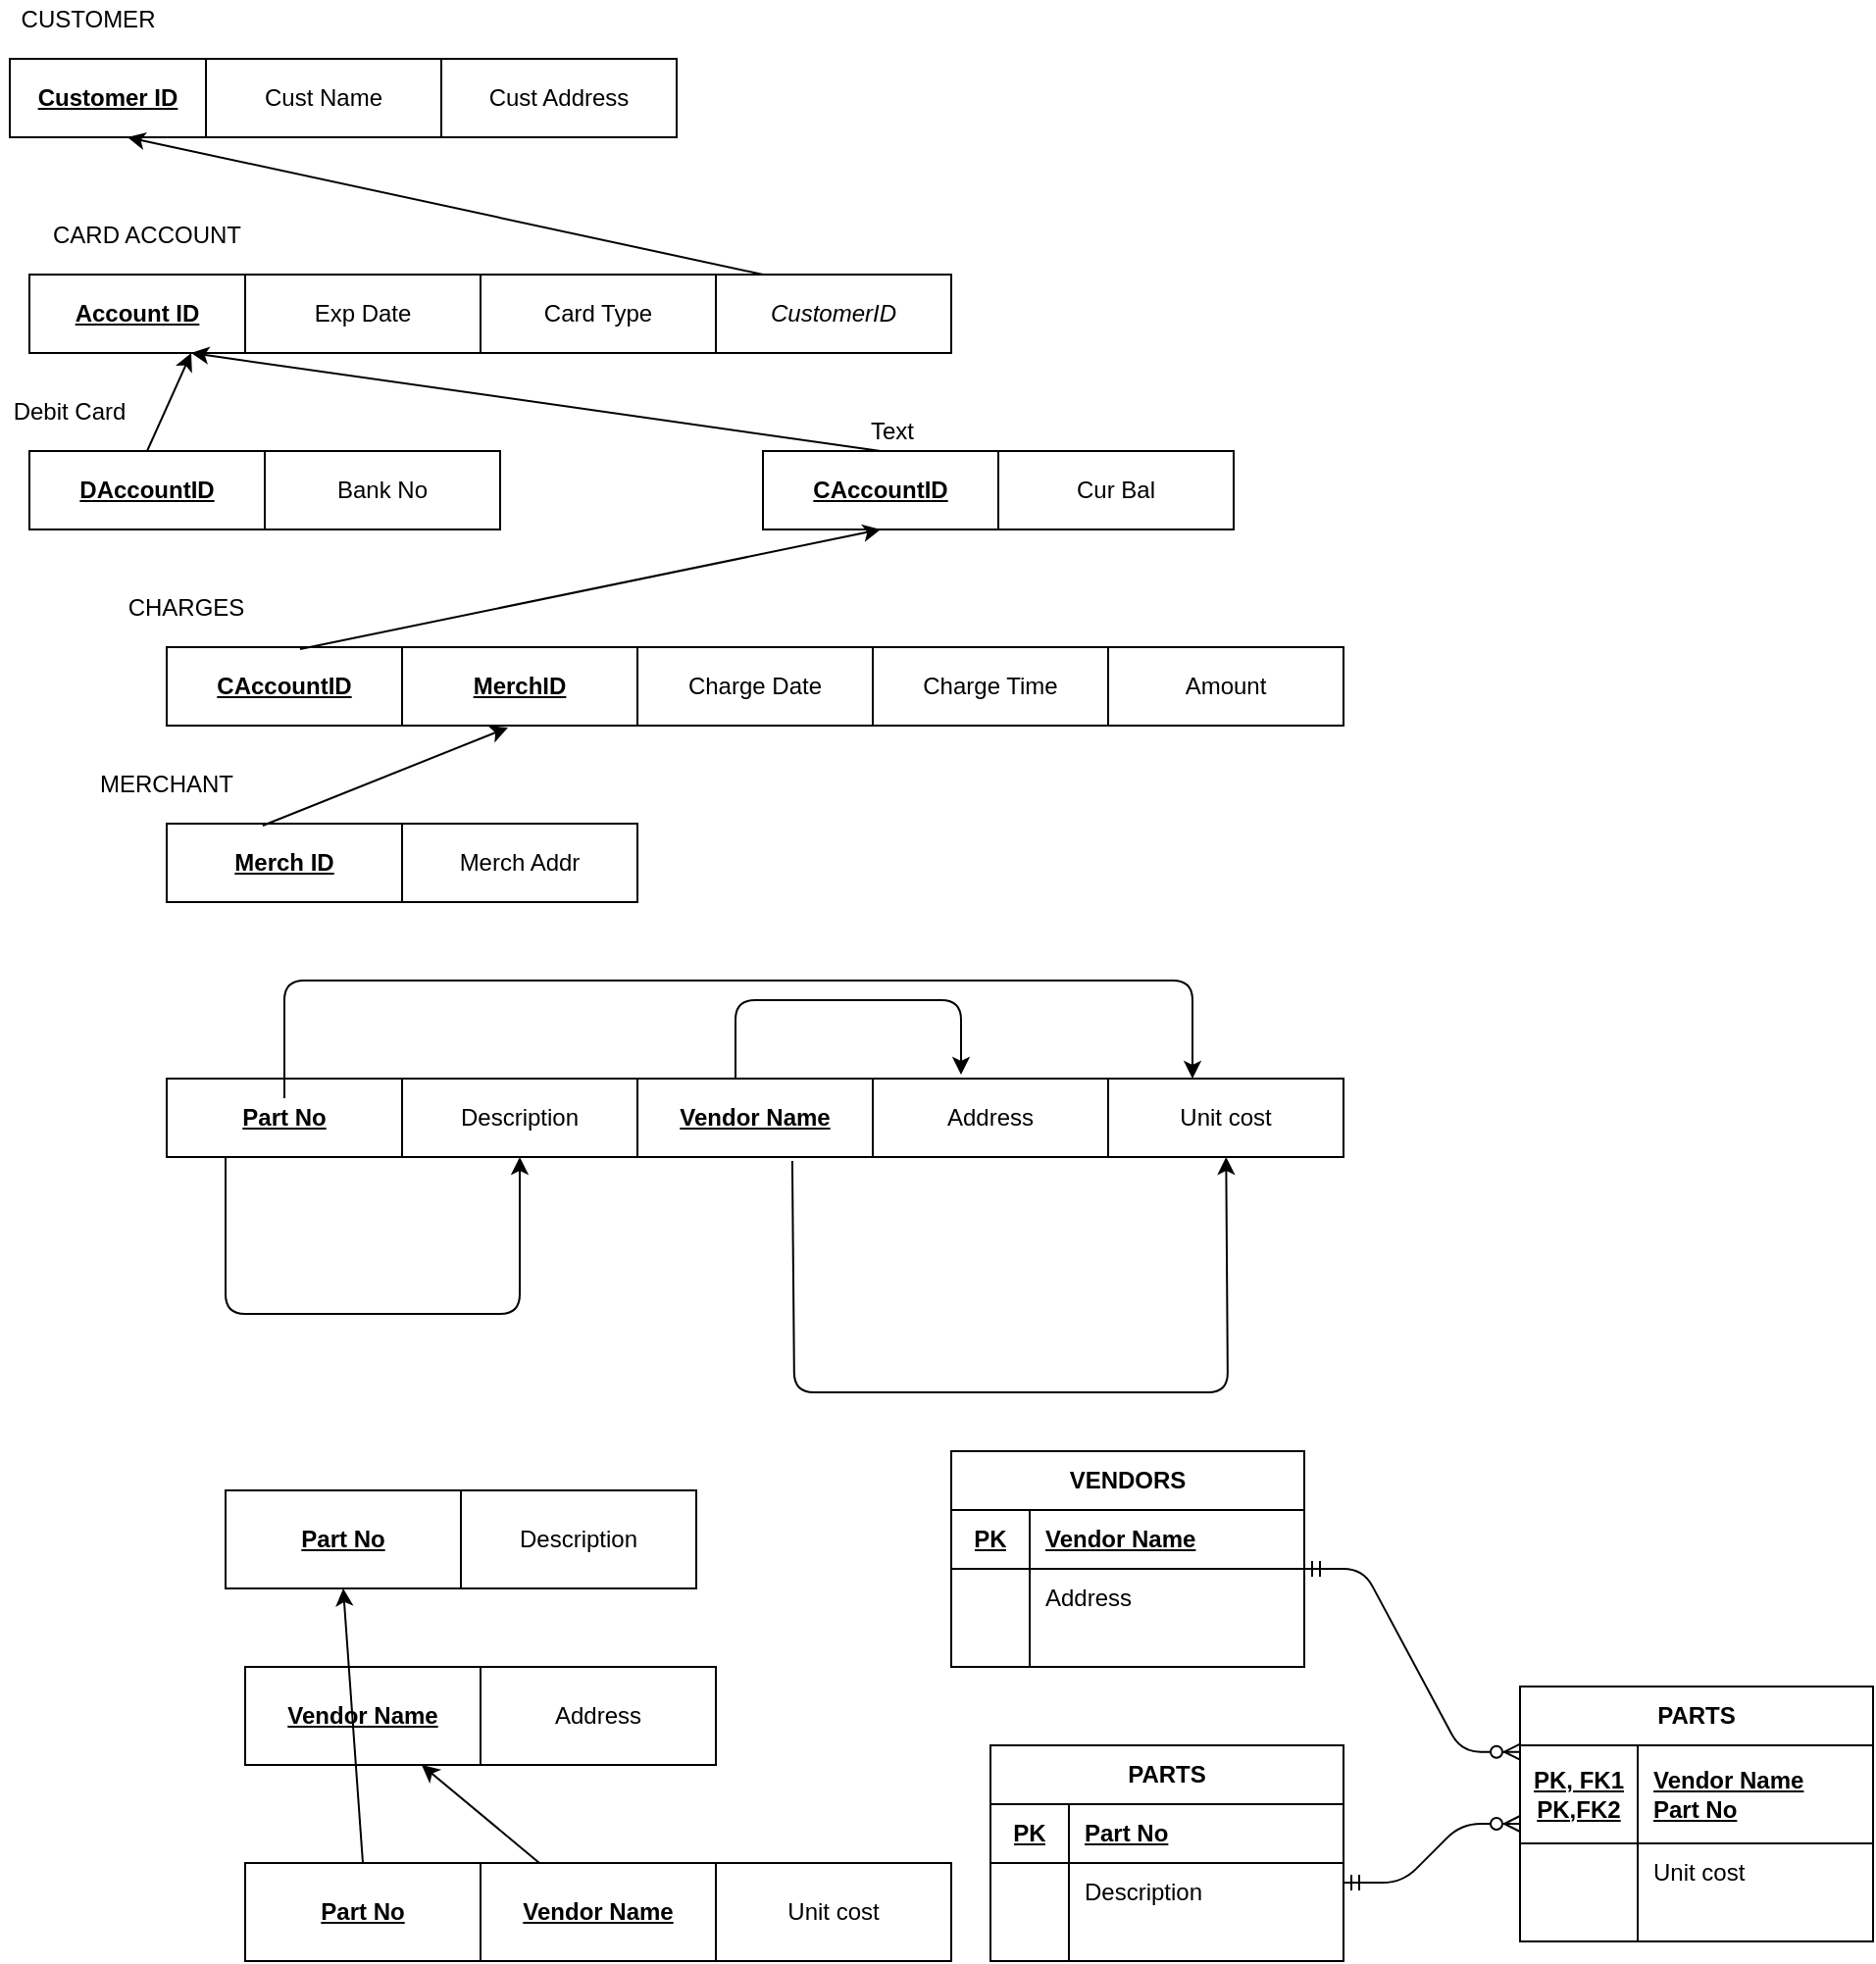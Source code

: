 <mxfile version="13.8.0" type="github">
  <diagram id="bMVnpUsRe7kVm7hbhH8q" name="Page-1">
    <mxGraphModel dx="751" dy="677" grid="1" gridSize="10" guides="1" tooltips="1" connect="1" arrows="1" fold="1" page="1" pageScale="1" pageWidth="827" pageHeight="1169" math="0" shadow="0">
      <root>
        <mxCell id="0" />
        <mxCell id="1" parent="0" />
        <mxCell id="C990iu7r9GBEBKF5YpmI-1" value="&lt;b&gt;&lt;u&gt;Customer ID&lt;/u&gt;&lt;/b&gt;" style="rounded=0;whiteSpace=wrap;html=1;" vertex="1" parent="1">
          <mxGeometry x="30" y="40" width="100" height="40" as="geometry" />
        </mxCell>
        <mxCell id="C990iu7r9GBEBKF5YpmI-2" value="Cust Name" style="rounded=0;whiteSpace=wrap;html=1;" vertex="1" parent="1">
          <mxGeometry x="130" y="40" width="120" height="40" as="geometry" />
        </mxCell>
        <mxCell id="C990iu7r9GBEBKF5YpmI-3" value="Cust Address" style="rounded=0;whiteSpace=wrap;html=1;" vertex="1" parent="1">
          <mxGeometry x="250" y="40" width="120" height="40" as="geometry" />
        </mxCell>
        <mxCell id="C990iu7r9GBEBKF5YpmI-4" value="&lt;b&gt;&lt;u&gt;Account ID&lt;/u&gt;&lt;/b&gt;" style="rounded=0;whiteSpace=wrap;html=1;" vertex="1" parent="1">
          <mxGeometry x="40" y="150" width="110" height="40" as="geometry" />
        </mxCell>
        <mxCell id="C990iu7r9GBEBKF5YpmI-5" value="Exp Date" style="rounded=0;whiteSpace=wrap;html=1;" vertex="1" parent="1">
          <mxGeometry x="150" y="150" width="120" height="40" as="geometry" />
        </mxCell>
        <mxCell id="C990iu7r9GBEBKF5YpmI-8" value="Card Type" style="rounded=0;whiteSpace=wrap;html=1;" vertex="1" parent="1">
          <mxGeometry x="270" y="150" width="120" height="40" as="geometry" />
        </mxCell>
        <mxCell id="C990iu7r9GBEBKF5YpmI-9" value="&lt;i&gt;CustomerID&lt;/i&gt;" style="rounded=0;whiteSpace=wrap;html=1;" vertex="1" parent="1">
          <mxGeometry x="390" y="150" width="120" height="40" as="geometry" />
        </mxCell>
        <mxCell id="C990iu7r9GBEBKF5YpmI-10" value="" style="endArrow=classic;html=1;" edge="1" parent="1">
          <mxGeometry width="50" height="50" relative="1" as="geometry">
            <mxPoint x="414" y="150" as="sourcePoint" />
            <mxPoint x="90" y="80" as="targetPoint" />
          </mxGeometry>
        </mxCell>
        <mxCell id="C990iu7r9GBEBKF5YpmI-11" value="CARD ACCOUNT" style="text;html=1;strokeColor=none;fillColor=none;align=center;verticalAlign=middle;whiteSpace=wrap;rounded=0;" vertex="1" parent="1">
          <mxGeometry x="40" y="120" width="120" height="20" as="geometry" />
        </mxCell>
        <mxCell id="C990iu7r9GBEBKF5YpmI-12" value="CUSTOMER" style="text;html=1;strokeColor=none;fillColor=none;align=center;verticalAlign=middle;whiteSpace=wrap;rounded=0;" vertex="1" parent="1">
          <mxGeometry x="50" y="10" width="40" height="20" as="geometry" />
        </mxCell>
        <mxCell id="C990iu7r9GBEBKF5YpmI-13" value="&lt;b&gt;&lt;u&gt;DAccountID&lt;/u&gt;&lt;/b&gt;" style="rounded=0;whiteSpace=wrap;html=1;" vertex="1" parent="1">
          <mxGeometry x="40" y="240" width="120" height="40" as="geometry" />
        </mxCell>
        <mxCell id="C990iu7r9GBEBKF5YpmI-14" value="Bank No" style="rounded=0;whiteSpace=wrap;html=1;" vertex="1" parent="1">
          <mxGeometry x="160" y="240" width="120" height="40" as="geometry" />
        </mxCell>
        <mxCell id="C990iu7r9GBEBKF5YpmI-15" value="Debit Card" style="text;html=1;align=center;verticalAlign=middle;resizable=0;points=[];autosize=1;" vertex="1" parent="1">
          <mxGeometry x="25" y="210" width="70" height="20" as="geometry" />
        </mxCell>
        <mxCell id="C990iu7r9GBEBKF5YpmI-16" value="" style="endArrow=classic;html=1;entryX=0.75;entryY=1;entryDx=0;entryDy=0;" edge="1" parent="1" target="C990iu7r9GBEBKF5YpmI-4">
          <mxGeometry width="50" height="50" relative="1" as="geometry">
            <mxPoint x="100" y="240" as="sourcePoint" />
            <mxPoint x="150" y="190" as="targetPoint" />
          </mxGeometry>
        </mxCell>
        <mxCell id="C990iu7r9GBEBKF5YpmI-17" value="&lt;b&gt;&lt;u&gt;CAccountID&lt;/u&gt;&lt;/b&gt;" style="rounded=0;whiteSpace=wrap;html=1;" vertex="1" parent="1">
          <mxGeometry x="414" y="240" width="120" height="40" as="geometry" />
        </mxCell>
        <mxCell id="C990iu7r9GBEBKF5YpmI-18" value="Cur Bal" style="rounded=0;whiteSpace=wrap;html=1;" vertex="1" parent="1">
          <mxGeometry x="534" y="240" width="120" height="40" as="geometry" />
        </mxCell>
        <mxCell id="C990iu7r9GBEBKF5YpmI-19" value="CHARGES" style="text;html=1;strokeColor=none;fillColor=none;align=center;verticalAlign=middle;whiteSpace=wrap;rounded=0;" vertex="1" parent="1">
          <mxGeometry x="70" y="310" width="100" height="20" as="geometry" />
        </mxCell>
        <mxCell id="C990iu7r9GBEBKF5YpmI-20" value="" style="endArrow=classic;html=1;entryX=0.75;entryY=1;entryDx=0;entryDy=0;exitX=0.5;exitY=0;exitDx=0;exitDy=0;" edge="1" parent="1" source="C990iu7r9GBEBKF5YpmI-17" target="C990iu7r9GBEBKF5YpmI-4">
          <mxGeometry width="50" height="50" relative="1" as="geometry">
            <mxPoint x="460" y="260" as="sourcePoint" />
            <mxPoint x="510" y="210" as="targetPoint" />
          </mxGeometry>
        </mxCell>
        <mxCell id="C990iu7r9GBEBKF5YpmI-22" value="&lt;b&gt;&lt;u&gt;CAccountID&lt;/u&gt;&lt;/b&gt;" style="rounded=0;whiteSpace=wrap;html=1;" vertex="1" parent="1">
          <mxGeometry x="110" y="340" width="120" height="40" as="geometry" />
        </mxCell>
        <mxCell id="C990iu7r9GBEBKF5YpmI-23" value="&lt;b&gt;&lt;u&gt;MerchID&lt;/u&gt;&lt;/b&gt;" style="rounded=0;whiteSpace=wrap;html=1;" vertex="1" parent="1">
          <mxGeometry x="230" y="340" width="120" height="40" as="geometry" />
        </mxCell>
        <mxCell id="C990iu7r9GBEBKF5YpmI-24" value="Charge Date" style="rounded=0;whiteSpace=wrap;html=1;" vertex="1" parent="1">
          <mxGeometry x="350" y="340" width="120" height="40" as="geometry" />
        </mxCell>
        <mxCell id="C990iu7r9GBEBKF5YpmI-25" value="Charge Time" style="rounded=0;whiteSpace=wrap;html=1;" vertex="1" parent="1">
          <mxGeometry x="470" y="340" width="120" height="40" as="geometry" />
        </mxCell>
        <mxCell id="C990iu7r9GBEBKF5YpmI-26" value="Amount" style="rounded=0;whiteSpace=wrap;html=1;" vertex="1" parent="1">
          <mxGeometry x="590" y="340" width="120" height="40" as="geometry" />
        </mxCell>
        <mxCell id="C990iu7r9GBEBKF5YpmI-27" value="" style="endArrow=classic;html=1;entryX=0.5;entryY=1;entryDx=0;entryDy=0;" edge="1" parent="1" target="C990iu7r9GBEBKF5YpmI-17">
          <mxGeometry width="50" height="50" relative="1" as="geometry">
            <mxPoint x="178" y="341" as="sourcePoint" />
            <mxPoint x="510" y="210" as="targetPoint" />
          </mxGeometry>
        </mxCell>
        <mxCell id="C990iu7r9GBEBKF5YpmI-28" value="Text" style="text;html=1;strokeColor=none;fillColor=none;align=center;verticalAlign=middle;whiteSpace=wrap;rounded=0;" vertex="1" parent="1">
          <mxGeometry x="460" y="220" width="40" height="20" as="geometry" />
        </mxCell>
        <mxCell id="C990iu7r9GBEBKF5YpmI-29" value="&lt;b&gt;&lt;u&gt;Merch ID&lt;/u&gt;&lt;/b&gt;" style="rounded=0;whiteSpace=wrap;html=1;" vertex="1" parent="1">
          <mxGeometry x="110" y="430" width="120" height="40" as="geometry" />
        </mxCell>
        <mxCell id="C990iu7r9GBEBKF5YpmI-31" value="Merch Addr" style="rounded=0;whiteSpace=wrap;html=1;" vertex="1" parent="1">
          <mxGeometry x="230" y="430" width="120" height="40" as="geometry" />
        </mxCell>
        <mxCell id="C990iu7r9GBEBKF5YpmI-32" value="" style="endArrow=classic;html=1;exitX=0.408;exitY=0.025;exitDx=0;exitDy=0;exitPerimeter=0;entryX=0.45;entryY=1.025;entryDx=0;entryDy=0;entryPerimeter=0;" edge="1" parent="1" source="C990iu7r9GBEBKF5YpmI-29" target="C990iu7r9GBEBKF5YpmI-23">
          <mxGeometry width="50" height="50" relative="1" as="geometry">
            <mxPoint x="460" y="260" as="sourcePoint" />
            <mxPoint x="510" y="210" as="targetPoint" />
            <Array as="points" />
          </mxGeometry>
        </mxCell>
        <mxCell id="C990iu7r9GBEBKF5YpmI-33" value="MERCHANT" style="text;html=1;strokeColor=none;fillColor=none;align=center;verticalAlign=middle;whiteSpace=wrap;rounded=0;" vertex="1" parent="1">
          <mxGeometry x="90" y="400" width="40" height="20" as="geometry" />
        </mxCell>
        <mxCell id="C990iu7r9GBEBKF5YpmI-34" value="&lt;u&gt;&lt;b&gt;Part No&lt;/b&gt;&lt;/u&gt;" style="rounded=0;whiteSpace=wrap;html=1;" vertex="1" parent="1">
          <mxGeometry x="110" y="560" width="120" height="40" as="geometry" />
        </mxCell>
        <mxCell id="C990iu7r9GBEBKF5YpmI-35" value="Description" style="rounded=0;whiteSpace=wrap;html=1;" vertex="1" parent="1">
          <mxGeometry x="230" y="560" width="120" height="40" as="geometry" />
        </mxCell>
        <mxCell id="C990iu7r9GBEBKF5YpmI-36" value="&lt;b&gt;&lt;u&gt;Vendor Name&lt;/u&gt;&lt;/b&gt;" style="rounded=0;whiteSpace=wrap;html=1;" vertex="1" parent="1">
          <mxGeometry x="350" y="560" width="120" height="40" as="geometry" />
        </mxCell>
        <mxCell id="C990iu7r9GBEBKF5YpmI-37" value="Address" style="rounded=0;whiteSpace=wrap;html=1;" vertex="1" parent="1">
          <mxGeometry x="470" y="560" width="120" height="40" as="geometry" />
        </mxCell>
        <mxCell id="C990iu7r9GBEBKF5YpmI-38" value="Unit cost" style="rounded=0;whiteSpace=wrap;html=1;" vertex="1" parent="1">
          <mxGeometry x="590" y="560" width="120" height="40" as="geometry" />
        </mxCell>
        <mxCell id="C990iu7r9GBEBKF5YpmI-39" value="" style="endArrow=classic;html=1;exitX=0.25;exitY=1;exitDx=0;exitDy=0;entryX=0.5;entryY=1;entryDx=0;entryDy=0;" edge="1" parent="1" source="C990iu7r9GBEBKF5YpmI-34" target="C990iu7r9GBEBKF5YpmI-35">
          <mxGeometry width="50" height="50" relative="1" as="geometry">
            <mxPoint x="360" y="700" as="sourcePoint" />
            <mxPoint x="310" y="680" as="targetPoint" />
            <Array as="points">
              <mxPoint x="140" y="680" />
              <mxPoint x="290" y="680" />
            </Array>
          </mxGeometry>
        </mxCell>
        <mxCell id="C990iu7r9GBEBKF5YpmI-44" value="" style="endArrow=classic;html=1;" edge="1" parent="1">
          <mxGeometry width="50" height="50" relative="1" as="geometry">
            <mxPoint x="170" y="570" as="sourcePoint" />
            <mxPoint x="633" y="560" as="targetPoint" />
            <Array as="points">
              <mxPoint x="170" y="510" />
              <mxPoint x="633" y="510" />
            </Array>
          </mxGeometry>
        </mxCell>
        <mxCell id="C990iu7r9GBEBKF5YpmI-45" value="" style="endArrow=classic;html=1;" edge="1" parent="1">
          <mxGeometry width="50" height="50" relative="1" as="geometry">
            <mxPoint x="400" y="560" as="sourcePoint" />
            <mxPoint x="515" y="558" as="targetPoint" />
            <Array as="points">
              <mxPoint x="400" y="520" />
              <mxPoint x="515" y="520" />
            </Array>
          </mxGeometry>
        </mxCell>
        <mxCell id="C990iu7r9GBEBKF5YpmI-46" value="" style="endArrow=classic;html=1;exitX=0.658;exitY=1.05;exitDx=0;exitDy=0;exitPerimeter=0;" edge="1" parent="1" source="C990iu7r9GBEBKF5YpmI-36" target="C990iu7r9GBEBKF5YpmI-38">
          <mxGeometry width="50" height="50" relative="1" as="geometry">
            <mxPoint x="430" y="640" as="sourcePoint" />
            <mxPoint x="580" y="640" as="targetPoint" />
            <Array as="points">
              <mxPoint x="430" y="720" />
              <mxPoint x="651" y="720" />
            </Array>
          </mxGeometry>
        </mxCell>
        <mxCell id="C990iu7r9GBEBKF5YpmI-47" value="&lt;u&gt;&lt;b&gt;Part No&lt;/b&gt;&lt;/u&gt;" style="rounded=0;whiteSpace=wrap;html=1;" vertex="1" parent="1">
          <mxGeometry x="140" y="770" width="120" height="50" as="geometry" />
        </mxCell>
        <mxCell id="C990iu7r9GBEBKF5YpmI-48" value="Description" style="rounded=0;whiteSpace=wrap;html=1;" vertex="1" parent="1">
          <mxGeometry x="260" y="770" width="120" height="50" as="geometry" />
        </mxCell>
        <mxCell id="C990iu7r9GBEBKF5YpmI-49" value="&lt;b&gt;&lt;u&gt;Vendor Name&lt;/u&gt;&lt;/b&gt;" style="rounded=0;whiteSpace=wrap;html=1;" vertex="1" parent="1">
          <mxGeometry x="150" y="860" width="120" height="50" as="geometry" />
        </mxCell>
        <mxCell id="C990iu7r9GBEBKF5YpmI-50" value="Address" style="rounded=0;whiteSpace=wrap;html=1;" vertex="1" parent="1">
          <mxGeometry x="270" y="860" width="120" height="50" as="geometry" />
        </mxCell>
        <mxCell id="C990iu7r9GBEBKF5YpmI-51" value="&lt;u&gt;&lt;b&gt;Part No&lt;/b&gt;&lt;/u&gt;" style="rounded=0;whiteSpace=wrap;html=1;" vertex="1" parent="1">
          <mxGeometry x="150" y="960" width="120" height="50" as="geometry" />
        </mxCell>
        <mxCell id="C990iu7r9GBEBKF5YpmI-52" value="&lt;b&gt;&lt;u&gt;Vendor Name&lt;/u&gt;&lt;/b&gt;" style="rounded=0;whiteSpace=wrap;html=1;" vertex="1" parent="1">
          <mxGeometry x="270" y="960" width="120" height="50" as="geometry" />
        </mxCell>
        <mxCell id="C990iu7r9GBEBKF5YpmI-53" value="Unit cost" style="rounded=0;whiteSpace=wrap;html=1;" vertex="1" parent="1">
          <mxGeometry x="390" y="960" width="120" height="50" as="geometry" />
        </mxCell>
        <mxCell id="C990iu7r9GBEBKF5YpmI-54" value="" style="endArrow=classic;html=1;entryX=0.5;entryY=1;entryDx=0;entryDy=0;exitX=0.5;exitY=0;exitDx=0;exitDy=0;" edge="1" parent="1" source="C990iu7r9GBEBKF5YpmI-51" target="C990iu7r9GBEBKF5YpmI-47">
          <mxGeometry width="50" height="50" relative="1" as="geometry">
            <mxPoint x="360" y="1000" as="sourcePoint" />
            <mxPoint x="410" y="950" as="targetPoint" />
          </mxGeometry>
        </mxCell>
        <mxCell id="C990iu7r9GBEBKF5YpmI-55" value="" style="endArrow=classic;html=1;entryX=0.75;entryY=1;entryDx=0;entryDy=0;" edge="1" parent="1" source="C990iu7r9GBEBKF5YpmI-52" target="C990iu7r9GBEBKF5YpmI-49">
          <mxGeometry width="50" height="50" relative="1" as="geometry">
            <mxPoint x="307" y="958" as="sourcePoint" />
            <mxPoint x="410" y="950" as="targetPoint" />
          </mxGeometry>
        </mxCell>
        <mxCell id="C990iu7r9GBEBKF5YpmI-56" value="VENDORS" style="shape=table;html=1;whiteSpace=wrap;startSize=30;container=1;collapsible=0;childLayout=tableLayout;fixedRows=1;rowLines=0;fontStyle=1;align=center;" vertex="1" parent="1">
          <mxGeometry x="510" y="750" width="180" height="110" as="geometry" />
        </mxCell>
        <mxCell id="C990iu7r9GBEBKF5YpmI-57" value="" style="shape=partialRectangle;html=1;whiteSpace=wrap;collapsible=0;dropTarget=0;pointerEvents=0;fillColor=none;top=0;left=0;bottom=1;right=0;points=[[0,0.5],[1,0.5]];portConstraint=eastwest;" vertex="1" parent="C990iu7r9GBEBKF5YpmI-56">
          <mxGeometry y="30" width="180" height="30" as="geometry" />
        </mxCell>
        <mxCell id="C990iu7r9GBEBKF5YpmI-58" value="&lt;u&gt;&lt;b&gt;PK&lt;/b&gt;&lt;/u&gt;" style="shape=partialRectangle;html=1;whiteSpace=wrap;connectable=0;fillColor=none;top=0;left=0;bottom=0;right=0;overflow=hidden;" vertex="1" parent="C990iu7r9GBEBKF5YpmI-57">
          <mxGeometry width="40" height="30" as="geometry" />
        </mxCell>
        <mxCell id="C990iu7r9GBEBKF5YpmI-59" value="&lt;b&gt;&lt;u&gt;Vendor Name&lt;/u&gt;&lt;/b&gt;" style="shape=partialRectangle;html=1;whiteSpace=wrap;connectable=0;fillColor=none;top=0;left=0;bottom=0;right=0;align=left;spacingLeft=6;overflow=hidden;" vertex="1" parent="C990iu7r9GBEBKF5YpmI-57">
          <mxGeometry x="40" width="140" height="30" as="geometry" />
        </mxCell>
        <mxCell id="C990iu7r9GBEBKF5YpmI-60" value="" style="shape=partialRectangle;html=1;whiteSpace=wrap;collapsible=0;dropTarget=0;pointerEvents=0;fillColor=none;top=0;left=0;bottom=0;right=0;points=[[0,0.5],[1,0.5]];portConstraint=eastwest;" vertex="1" parent="C990iu7r9GBEBKF5YpmI-56">
          <mxGeometry y="60" width="180" height="30" as="geometry" />
        </mxCell>
        <mxCell id="C990iu7r9GBEBKF5YpmI-61" value="" style="shape=partialRectangle;html=1;whiteSpace=wrap;connectable=0;fillColor=none;top=0;left=0;bottom=0;right=0;overflow=hidden;" vertex="1" parent="C990iu7r9GBEBKF5YpmI-60">
          <mxGeometry width="40" height="30" as="geometry" />
        </mxCell>
        <mxCell id="C990iu7r9GBEBKF5YpmI-62" value="Address" style="shape=partialRectangle;html=1;whiteSpace=wrap;connectable=0;fillColor=none;top=0;left=0;bottom=0;right=0;align=left;spacingLeft=6;overflow=hidden;" vertex="1" parent="C990iu7r9GBEBKF5YpmI-60">
          <mxGeometry x="40" width="140" height="30" as="geometry" />
        </mxCell>
        <mxCell id="C990iu7r9GBEBKF5YpmI-63" value="" style="shape=partialRectangle;html=1;whiteSpace=wrap;collapsible=0;dropTarget=0;pointerEvents=0;fillColor=none;top=0;left=0;bottom=0;right=0;points=[[0,0.5],[1,0.5]];portConstraint=eastwest;" vertex="1" parent="C990iu7r9GBEBKF5YpmI-56">
          <mxGeometry y="90" width="180" height="20" as="geometry" />
        </mxCell>
        <mxCell id="C990iu7r9GBEBKF5YpmI-64" value="" style="shape=partialRectangle;html=1;whiteSpace=wrap;connectable=0;fillColor=none;top=0;left=0;bottom=0;right=0;overflow=hidden;" vertex="1" parent="C990iu7r9GBEBKF5YpmI-63">
          <mxGeometry width="40" height="20" as="geometry" />
        </mxCell>
        <mxCell id="C990iu7r9GBEBKF5YpmI-65" value="" style="shape=partialRectangle;html=1;whiteSpace=wrap;connectable=0;fillColor=none;top=0;left=0;bottom=0;right=0;align=left;spacingLeft=6;overflow=hidden;" vertex="1" parent="C990iu7r9GBEBKF5YpmI-63">
          <mxGeometry x="40" width="140" height="20" as="geometry" />
        </mxCell>
        <mxCell id="C990iu7r9GBEBKF5YpmI-67" value="PARTS" style="shape=table;html=1;whiteSpace=wrap;startSize=30;container=1;collapsible=0;childLayout=tableLayout;fixedRows=1;rowLines=0;fontStyle=1;align=center;" vertex="1" parent="1">
          <mxGeometry x="530" y="900" width="180" height="110" as="geometry" />
        </mxCell>
        <mxCell id="C990iu7r9GBEBKF5YpmI-68" value="" style="shape=partialRectangle;html=1;whiteSpace=wrap;collapsible=0;dropTarget=0;pointerEvents=0;fillColor=none;top=0;left=0;bottom=1;right=0;points=[[0,0.5],[1,0.5]];portConstraint=eastwest;" vertex="1" parent="C990iu7r9GBEBKF5YpmI-67">
          <mxGeometry y="30" width="180" height="30" as="geometry" />
        </mxCell>
        <mxCell id="C990iu7r9GBEBKF5YpmI-69" value="&lt;b&gt;&lt;u&gt;PK&lt;/u&gt;&lt;/b&gt;" style="shape=partialRectangle;html=1;whiteSpace=wrap;connectable=0;fillColor=none;top=0;left=0;bottom=0;right=0;overflow=hidden;" vertex="1" parent="C990iu7r9GBEBKF5YpmI-68">
          <mxGeometry width="40" height="30" as="geometry" />
        </mxCell>
        <mxCell id="C990iu7r9GBEBKF5YpmI-70" value="&lt;b&gt;&lt;u&gt;Part No&lt;/u&gt;&lt;/b&gt;" style="shape=partialRectangle;html=1;whiteSpace=wrap;connectable=0;fillColor=none;top=0;left=0;bottom=0;right=0;align=left;spacingLeft=6;overflow=hidden;" vertex="1" parent="C990iu7r9GBEBKF5YpmI-68">
          <mxGeometry x="40" width="140" height="30" as="geometry" />
        </mxCell>
        <mxCell id="C990iu7r9GBEBKF5YpmI-71" value="" style="shape=partialRectangle;html=1;whiteSpace=wrap;collapsible=0;dropTarget=0;pointerEvents=0;fillColor=none;top=0;left=0;bottom=0;right=0;points=[[0,0.5],[1,0.5]];portConstraint=eastwest;" vertex="1" parent="C990iu7r9GBEBKF5YpmI-67">
          <mxGeometry y="60" width="180" height="30" as="geometry" />
        </mxCell>
        <mxCell id="C990iu7r9GBEBKF5YpmI-72" value="" style="shape=partialRectangle;html=1;whiteSpace=wrap;connectable=0;fillColor=none;top=0;left=0;bottom=0;right=0;overflow=hidden;" vertex="1" parent="C990iu7r9GBEBKF5YpmI-71">
          <mxGeometry width="40" height="30" as="geometry" />
        </mxCell>
        <mxCell id="C990iu7r9GBEBKF5YpmI-73" value="Description" style="shape=partialRectangle;html=1;whiteSpace=wrap;connectable=0;fillColor=none;top=0;left=0;bottom=0;right=0;align=left;spacingLeft=6;overflow=hidden;" vertex="1" parent="C990iu7r9GBEBKF5YpmI-71">
          <mxGeometry x="40" width="140" height="30" as="geometry" />
        </mxCell>
        <mxCell id="C990iu7r9GBEBKF5YpmI-74" value="" style="shape=partialRectangle;html=1;whiteSpace=wrap;collapsible=0;dropTarget=0;pointerEvents=0;fillColor=none;top=0;left=0;bottom=0;right=0;points=[[0,0.5],[1,0.5]];portConstraint=eastwest;" vertex="1" parent="C990iu7r9GBEBKF5YpmI-67">
          <mxGeometry y="90" width="180" height="20" as="geometry" />
        </mxCell>
        <mxCell id="C990iu7r9GBEBKF5YpmI-75" value="" style="shape=partialRectangle;html=1;whiteSpace=wrap;connectable=0;fillColor=none;top=0;left=0;bottom=0;right=0;overflow=hidden;" vertex="1" parent="C990iu7r9GBEBKF5YpmI-74">
          <mxGeometry width="40" height="20" as="geometry" />
        </mxCell>
        <mxCell id="C990iu7r9GBEBKF5YpmI-76" value="" style="shape=partialRectangle;html=1;whiteSpace=wrap;connectable=0;fillColor=none;top=0;left=0;bottom=0;right=0;align=left;spacingLeft=6;overflow=hidden;" vertex="1" parent="C990iu7r9GBEBKF5YpmI-74">
          <mxGeometry x="40" width="140" height="20" as="geometry" />
        </mxCell>
        <mxCell id="C990iu7r9GBEBKF5YpmI-77" value="" style="edgeStyle=entityRelationEdgeStyle;fontSize=12;html=1;endArrow=ERzeroToMany;startArrow=ERmandOne;entryX=0;entryY=0.067;entryDx=0;entryDy=0;entryPerimeter=0;" edge="1" parent="1" target="C990iu7r9GBEBKF5YpmI-80">
          <mxGeometry width="100" height="100" relative="1" as="geometry">
            <mxPoint x="690" y="810" as="sourcePoint" />
            <mxPoint x="770" y="900" as="targetPoint" />
          </mxGeometry>
        </mxCell>
        <mxCell id="C990iu7r9GBEBKF5YpmI-78" value="" style="edgeStyle=entityRelationEdgeStyle;fontSize=12;html=1;endArrow=ERzeroToMany;startArrow=ERmandOne;" edge="1" parent="1">
          <mxGeometry width="100" height="100" relative="1" as="geometry">
            <mxPoint x="710" y="970" as="sourcePoint" />
            <mxPoint x="800" y="940" as="targetPoint" />
          </mxGeometry>
        </mxCell>
        <mxCell id="C990iu7r9GBEBKF5YpmI-79" value="PARTS" style="shape=table;html=1;whiteSpace=wrap;startSize=30;container=1;collapsible=0;childLayout=tableLayout;fixedRows=1;rowLines=0;fontStyle=1;align=center;" vertex="1" parent="1">
          <mxGeometry x="800" y="870" width="180" height="130" as="geometry" />
        </mxCell>
        <mxCell id="C990iu7r9GBEBKF5YpmI-80" value="" style="shape=partialRectangle;html=1;whiteSpace=wrap;collapsible=0;dropTarget=0;pointerEvents=0;fillColor=none;top=0;left=0;bottom=1;right=0;points=[[0,0.5],[1,0.5]];portConstraint=eastwest;" vertex="1" parent="C990iu7r9GBEBKF5YpmI-79">
          <mxGeometry y="30" width="180" height="50" as="geometry" />
        </mxCell>
        <mxCell id="C990iu7r9GBEBKF5YpmI-81" value="&lt;b&gt;&lt;u&gt;PK, FK1&lt;br&gt;PK,FK2&lt;br&gt;&lt;/u&gt;&lt;/b&gt;" style="shape=partialRectangle;html=1;whiteSpace=wrap;connectable=0;fillColor=none;top=0;left=0;bottom=0;right=0;overflow=hidden;" vertex="1" parent="C990iu7r9GBEBKF5YpmI-80">
          <mxGeometry width="60" height="50" as="geometry" />
        </mxCell>
        <mxCell id="C990iu7r9GBEBKF5YpmI-82" value="&lt;b&gt;&lt;u&gt;Vendor Name&lt;br&gt;Part No&lt;br&gt;&lt;/u&gt;&lt;/b&gt;" style="shape=partialRectangle;html=1;whiteSpace=wrap;connectable=0;fillColor=none;top=0;left=0;bottom=0;right=0;align=left;spacingLeft=6;overflow=hidden;" vertex="1" parent="C990iu7r9GBEBKF5YpmI-80">
          <mxGeometry x="60" width="120" height="50" as="geometry" />
        </mxCell>
        <mxCell id="C990iu7r9GBEBKF5YpmI-83" value="" style="shape=partialRectangle;html=1;whiteSpace=wrap;collapsible=0;dropTarget=0;pointerEvents=0;fillColor=none;top=0;left=0;bottom=0;right=0;points=[[0,0.5],[1,0.5]];portConstraint=eastwest;" vertex="1" parent="C990iu7r9GBEBKF5YpmI-79">
          <mxGeometry y="80" width="180" height="30" as="geometry" />
        </mxCell>
        <mxCell id="C990iu7r9GBEBKF5YpmI-84" value="&#xa;&#xa;&#xa;&#xa;&#xa;&#xa;&#xa;&#xa;&#xa;&#xa;&#xa;&#xa;&#xa;&#xa;&#xa;&#xa;&#xa;&#xa;&#xa;&#xa;&lt;p class=&quot;MsoNormal&quot;&gt;WE DON’T HAVE PARTIAL FUNCTIONAL DEPEDENCIES OR TRANSITIVE&#xa;DEPENDENCIES, HENCE THE RELATION IS IN 3&lt;sup&gt; &lt;/sup&gt;NORMAL FORM&lt;/p&gt;&#xa;&#xa;&lt;p class=&quot;MsoNormal&quot;&gt;&amp;nbsp;&lt;/p&gt;&#xa;&#xa;&lt;p class=&quot;MsoNormal&quot;&gt;&lt;b&gt;CUSTOMER ID&lt;/b&gt; &lt;span style=&quot;font-family: &amp;quot;wingdings&amp;quot;&quot;&gt;&lt;span&gt;à&lt;/span&gt;&lt;/span&gt; Cust Name, Cust&#xa;Address&lt;/p&gt;&#xa;&#xa;&lt;p class=&quot;MsoNormal&quot;&gt;&lt;b&gt;ACCOUNT ID&lt;/b&gt; &lt;span style=&quot;font-family: &amp;quot;wingdings&amp;quot;&quot;&gt;&lt;span&gt;à&lt;/span&gt;&lt;/span&gt; Exp Date, Card Type,&#xa;Customer ID&lt;/p&gt;&#xa;&#xa;&lt;p class=&quot;MsoNormal&quot;&gt;&lt;b&gt;DAccount ID&lt;/b&gt; &lt;span style=&quot;font-family: &amp;quot;wingdings&amp;quot;&quot;&gt;&lt;span&gt;à&lt;/span&gt;&lt;/span&gt; Bank No&lt;/p&gt;&#xa;&#xa;&lt;p class=&quot;MsoNormal&quot;&gt;&lt;b&gt;CAccount ID&lt;/b&gt;&lt;span style=&quot;font-family: &amp;quot;wingdings&amp;quot;&quot;&gt;&lt;span&gt;à&lt;/span&gt;&lt;/span&gt; CurBalance&lt;/p&gt;&#xa;&#xa;&lt;p class=&quot;MsoNormal&quot;&gt;&lt;b&gt;Merchant ID &lt;/b&gt;&lt;b&gt;&lt;span style=&quot;font-family: &amp;quot;wingdings&amp;quot;&quot;&gt;&lt;span&gt;à&lt;/span&gt;&lt;/span&gt;&#xa;&lt;/b&gt;Merch Address&lt;b&gt;&lt;/b&gt;&lt;/p&gt;&#xa;&#xa;&lt;p class=&quot;MsoNormal&quot;&gt;&lt;b&gt;CAccountID, Merchant&#xa;ID&lt;/b&gt; &lt;span style=&quot;font-family: &amp;quot;wingdings&amp;quot;&quot;&gt;&lt;span&gt;à&lt;/span&gt;&lt;/span&gt;&#xa;Charge Date, Charge Time, Amount&lt;/p&gt;&#xa;&#xa;&lt;p class=&quot;MsoNormal&quot;&gt;&amp;nbsp;&lt;/p&gt;&#xa;&#xa;&lt;p class=&quot;MsoNormal&quot;&gt;IF WE FILL IN THE TABLE, WE HAVE relations with unique rows&#xa;and no multivalued attributes&lt;/p&gt;&#xa;&#xa;&lt;table class=&quot;MsoNormalTable&quot; border=&quot;0&quot; cellspacing=&quot;0&quot; cellpadding=&quot;0&quot; style=&quot;border-collapse: collapse&quot;&gt;&#xa; &lt;tbody&gt;&lt;tr style=&quot;height: 24.25pt&quot;&gt;&#xa;  &lt;td valign=&quot;top&quot; style=&quot;border-top: solid black 1.0pt ; border-left: none ; border-bottom: solid black 1.0pt ; border-right: none ; padding: 5.0pt 5.0pt 5.0pt 5.0pt ; height: 24.25pt&quot;&gt;&#xa;  &lt;p class=&quot;MsoNormal&quot; style=&quot;margin-top: 12.0pt ; margin-right: 0cm ; margin-bottom: 12.0pt ; margin-left: 0cm ; text-align: justify ; line-height: normal&quot;&gt;&lt;u&gt;&lt;span style=&quot;font-size: 12.0pt ; font-family: &amp;quot;times new roman&amp;quot; , serif ; color: black&quot;&gt;Part No&lt;/span&gt;&lt;/u&gt;&lt;span style=&quot;font-size: 12.0pt ; font-family: &amp;quot;times new roman&amp;quot; , serif&quot;&gt;&lt;/span&gt;&lt;/p&gt;&#xa;  &lt;/td&gt;&#xa;  &lt;td valign=&quot;top&quot; style=&quot;border-top: solid black 1.0pt ; border-left: none ; border-bottom: solid black 1.0pt ; border-right: none ; padding: 5.0pt 5.0pt 5.0pt 5.0pt ; height: 24.25pt&quot;&gt;&#xa;  &lt;p class=&quot;MsoNormal&quot; style=&quot;margin-top: 12.0pt ; margin-right: 0cm ; margin-bottom: 12.0pt ; margin-left: 0cm ; text-align: justify ; line-height: normal&quot;&gt;&lt;span style=&quot;font-size: 12.0pt ; font-family: &amp;quot;times new roman&amp;quot; , serif ; color: black&quot;&gt;Description&lt;/span&gt;&lt;span style=&quot;font-size: 12.0pt ; font-family: &amp;quot;times new roman&amp;quot; , serif&quot;&gt;&lt;/span&gt;&lt;/p&gt;&#xa;  &lt;/td&gt;&#xa;  &lt;td valign=&quot;top&quot; style=&quot;border-top: solid black 1.0pt ; border-left: none ; border-bottom: solid black 1.0pt ; border-right: none ; padding: 5.0pt 5.0pt 5.0pt 5.0pt ; height: 24.25pt&quot;&gt;&#xa;  &lt;p class=&quot;MsoNormal&quot; style=&quot;margin-top: 12.0pt ; margin-right: 0cm ; margin-bottom: 12.0pt ; margin-left: 0cm ; text-align: justify ; line-height: normal&quot;&gt;&lt;u&gt;&lt;span style=&quot;font-size: 12.0pt ; font-family: &amp;quot;times new roman&amp;quot; , serif ; color: black&quot;&gt;Vendor Name&lt;/span&gt;&lt;/u&gt;&lt;span style=&quot;font-size: 12.0pt ; font-family: &amp;quot;times new roman&amp;quot; , serif&quot;&gt;&lt;/span&gt;&lt;/p&gt;&#xa;  &lt;/td&gt;&#xa;  &lt;td valign=&quot;top&quot; style=&quot;border-top: solid black 1.0pt ; border-left: none ; border-bottom: solid black 1.0pt ; border-right: none ; padding: 5.0pt 5.0pt 5.0pt 5.0pt ; height: 24.25pt&quot;&gt;&#xa;  &lt;p class=&quot;MsoNormal&quot; style=&quot;margin-top: 12.0pt ; margin-right: 0cm ; margin-bottom: 12.0pt ; margin-left: 0cm ; text-align: justify ; line-height: normal&quot;&gt;&lt;span style=&quot;font-size: 12.0pt ; font-family: &amp;quot;times new roman&amp;quot; , serif ; color: black&quot;&gt;Address&lt;/span&gt;&lt;span style=&quot;font-size: 12.0pt ; font-family: &amp;quot;times new roman&amp;quot; , serif&quot;&gt;&lt;/span&gt;&lt;/p&gt;&#xa;  &lt;/td&gt;&#xa;  &lt;td valign=&quot;top&quot; style=&quot;border-top: solid black 1.0pt ; border-left: none ; border-bottom: solid black 1.0pt ; border-right: none ; padding: 5.0pt 5.0pt 5.0pt 5.0pt ; height: 24.25pt&quot;&gt;&#xa;  &lt;p class=&quot;MsoNormal&quot; style=&quot;margin-top: 12.0pt ; margin-right: 0cm ; margin-bottom: 12.0pt ; margin-left: 0cm ; text-align: justify ; line-height: normal&quot;&gt;&lt;span style=&quot;font-size: 12.0pt ; font-family: &amp;quot;times new roman&amp;quot; , serif ; color: black&quot;&gt;Unit Cost&lt;/span&gt;&lt;span style=&quot;font-size: 12.0pt ; font-family: &amp;quot;times new roman&amp;quot; , serif&quot;&gt;&lt;/span&gt;&lt;/p&gt;&#xa;  &lt;/td&gt;&#xa; &lt;/tr&gt;&#xa; &lt;tr style=&quot;height: 24.25pt&quot;&gt;&#xa;  &lt;td valign=&quot;top&quot; style=&quot;border: none ; padding: 5.0pt 5.0pt 5.0pt 5.0pt ; height: 24.25pt&quot;&gt;&#xa;  &lt;p class=&quot;MsoNormal&quot; style=&quot;margin-top: 12.0pt ; margin-right: 0cm ; margin-bottom: 12.0pt ; margin-left: 0cm ; text-align: justify ; line-height: normal&quot;&gt;&lt;span style=&quot;font-size: 12.0pt ; font-family: &amp;quot;times new roman&amp;quot; , serif ; color: black&quot;&gt;1234&lt;/span&gt;&lt;span style=&quot;font-size: 12.0pt ; font-family: &amp;quot;times new roman&amp;quot; , serif&quot;&gt;&lt;/span&gt;&lt;/p&gt;&#xa;  &lt;/td&gt;&#xa;  &lt;td valign=&quot;top&quot; style=&quot;border: none ; padding: 5.0pt 5.0pt 5.0pt 5.0pt ; height: 24.25pt&quot;&gt;&#xa;  &lt;p class=&quot;MsoNormal&quot; style=&quot;margin-top: 12.0pt ; margin-right: 0cm ; margin-bottom: 12.0pt ; margin-left: 0cm ; text-align: justify ; line-height: normal&quot;&gt;&lt;span style=&quot;font-size: 12.0pt ; font-family: &amp;quot;times new roman&amp;quot; , serif ; color: black&quot;&gt;Logic chip&lt;/span&gt;&lt;span style=&quot;font-size: 12.0pt ; font-family: &amp;quot;times new roman&amp;quot; , serif&quot;&gt;&lt;/span&gt;&lt;/p&gt;&#xa;  &lt;/td&gt;&#xa;  &lt;td valign=&quot;top&quot; style=&quot;border: none ; padding: 5.0pt 5.0pt 5.0pt 5.0pt ; height: 24.25pt&quot;&gt;&#xa;  &lt;p class=&quot;MsoNormal&quot; style=&quot;margin-top: 12.0pt ; margin-right: 0cm ; margin-bottom: 12.0pt ; margin-left: 0cm ; text-align: justify ; line-height: normal&quot;&gt;&lt;span style=&quot;font-size: 12.0pt ; font-family: &amp;quot;times new roman&amp;quot; , serif ; color: black&quot;&gt;Fast Chips&lt;/span&gt;&lt;span style=&quot;font-size: 12.0pt ; font-family: &amp;quot;times new roman&amp;quot; , serif&quot;&gt;&lt;/span&gt;&lt;/p&gt;&#xa;  &lt;/td&gt;&#xa;  &lt;td valign=&quot;top&quot; style=&quot;border: none ; padding: 5.0pt 5.0pt 5.0pt 5.0pt ; height: 24.25pt&quot;&gt;&#xa;  &lt;p class=&quot;MsoNormal&quot; style=&quot;margin-top: 12.0pt ; margin-right: 0cm ; margin-bottom: 12.0pt ; margin-left: 0cm ; text-align: justify ; line-height: normal&quot;&gt;&lt;span style=&quot;font-size: 12.0pt ; font-family: &amp;quot;times new roman&amp;quot; , serif ; color: black&quot;&gt;Cupertino&lt;/span&gt;&lt;span style=&quot;font-size: 12.0pt ; font-family: &amp;quot;times new roman&amp;quot; , serif&quot;&gt;&lt;/span&gt;&lt;/p&gt;&#xa;  &lt;/td&gt;&#xa;  &lt;td valign=&quot;top&quot; style=&quot;border: none ; padding: 5.0pt 5.0pt 5.0pt 5.0pt ; height: 24.25pt&quot;&gt;&#xa;  &lt;p class=&quot;MsoNormal&quot; style=&quot;margin-top: 12.0pt ; margin-right: 0cm ; margin-bottom: 12.0pt ; margin-left: 0cm ; text-align: justify ; line-height: normal&quot;&gt;&lt;span style=&quot;font-size: 12.0pt ; font-family: &amp;quot;times new roman&amp;quot; , serif ; color: black&quot;&gt;10.00&lt;/span&gt;&lt;span style=&quot;font-size: 12.0pt ; font-family: &amp;quot;times new roman&amp;quot; , serif&quot;&gt;&lt;/span&gt;&lt;/p&gt;&#xa;  &lt;/td&gt;&#xa; &lt;/tr&gt;&#xa; &lt;tr style=&quot;height: 23.5pt&quot;&gt;&#xa;  &lt;td valign=&quot;top&quot; style=&quot;padding: 5.0pt 5.0pt 5.0pt 5.0pt ; height: 23.5pt&quot;&gt;&#xa;  &lt;p class=&quot;MsoNormal&quot; style=&quot;margin-top: 12.0pt ; margin-right: 0cm ; margin-bottom: 12.0pt ; margin-left: 0cm ; text-align: justify ; line-height: normal&quot;&gt;&lt;span style=&quot;font-size: 12.0pt ; font-family: &amp;quot;times new roman&amp;quot; , serif ; color: black&quot;&gt;1234&lt;/span&gt;&lt;span style=&quot;font-size: 12.0pt ; font-family: &amp;quot;times new roman&amp;quot; , serif&quot;&gt;&lt;/span&gt;&lt;/p&gt;&#xa;  &lt;/td&gt;&#xa;  &lt;td valign=&quot;top&quot; style=&quot;padding: 5.0pt 5.0pt 5.0pt 5.0pt ; height: 23.5pt&quot;&gt;&#xa;  &lt;p class=&quot;MsoNormal&quot; style=&quot;margin-top: 12.0pt ; margin-right: 0cm ; margin-bottom: 12.0pt ; margin-left: 0cm ; text-align: justify ; line-height: normal&quot;&gt;&lt;span style=&quot;font-size: 12.0pt ; font-family: &amp;quot;times new roman&amp;quot; , serif ; color: black&quot;&gt;Logic chip&lt;/span&gt;&lt;span style=&quot;font-size: 12.0pt ; font-family: &amp;quot;times new roman&amp;quot; , serif&quot;&gt;&lt;/span&gt;&lt;/p&gt;&#xa;  &lt;/td&gt;&#xa;  &lt;td valign=&quot;top&quot; style=&quot;padding: 5.0pt 5.0pt 5.0pt 5.0pt ; height: 23.5pt&quot;&gt;&#xa;  &lt;p class=&quot;MsoNormal&quot; style=&quot;margin-top: 12.0pt ; margin-right: 0cm ; margin-bottom: 12.0pt ; margin-left: 0cm ; text-align: justify ; line-height: normal&quot;&gt;&lt;span style=&quot;font-size: 12.0pt ; font-family: &amp;quot;times new roman&amp;quot; , serif ; color: black&quot;&gt;Smart Chips&lt;/span&gt;&lt;span style=&quot;font-size: 12.0pt ; font-family: &amp;quot;times new roman&amp;quot; , serif&quot;&gt;&lt;/span&gt;&lt;/p&gt;&#xa;  &lt;/td&gt;&#xa;  &lt;td valign=&quot;top&quot; style=&quot;padding: 5.0pt 5.0pt 5.0pt 5.0pt ; height: 23.5pt&quot;&gt;&#xa;  &lt;p class=&quot;MsoNormal&quot; style=&quot;margin-top: 12.0pt ; margin-right: 0cm ; margin-bottom: 12.0pt ; margin-left: 0cm ; text-align: justify ; line-height: normal&quot;&gt;&lt;span style=&quot;font-size: 12.0pt ; font-family: &amp;quot;times new roman&amp;quot; , serif ; color: black&quot;&gt;Phoenix&lt;/span&gt;&lt;span style=&quot;font-size: 12.0pt ; font-family: &amp;quot;times new roman&amp;quot; , serif&quot;&gt;&lt;/span&gt;&lt;/p&gt;&#xa;  &lt;/td&gt;&#xa;  &lt;td valign=&quot;top&quot; style=&quot;padding: 5.0pt 5.0pt 5.0pt 5.0pt ; height: 23.5pt&quot;&gt;&#xa;  &lt;p class=&quot;MsoNormal&quot; style=&quot;margin-top: 12.0pt ; margin-right: 0cm ; margin-bottom: 12.0pt ; margin-left: 0cm ; text-align: justify ; line-height: normal&quot;&gt;&lt;span style=&quot;font-size: 12.0pt ; font-family: &amp;quot;times new roman&amp;quot; , serif ; color: black&quot;&gt;8.00&lt;/span&gt;&lt;span style=&quot;font-size: 12.0pt ; font-family: &amp;quot;times new roman&amp;quot; , serif&quot;&gt;&lt;/span&gt;&lt;/p&gt;&#xa;  &lt;/td&gt;&#xa; &lt;/tr&gt;&#xa; &lt;tr style=&quot;height: 23.5pt&quot;&gt;&#xa;  &lt;td valign=&quot;top&quot; style=&quot;padding: 5.0pt 5.0pt 5.0pt 5.0pt ; height: 23.5pt&quot;&gt;&#xa;  &lt;p class=&quot;MsoNormal&quot; style=&quot;margin-top: 12.0pt ; margin-right: 0cm ; margin-bottom: 12.0pt ; margin-left: 0cm ; text-align: justify ; line-height: normal&quot;&gt;&lt;span style=&quot;font-size: 12.0pt ; font-family: &amp;quot;times new roman&amp;quot; , serif ; color: black&quot;&gt;5678&lt;/span&gt;&lt;span style=&quot;font-size: 12.0pt ; font-family: &amp;quot;times new roman&amp;quot; , serif&quot;&gt;&lt;/span&gt;&lt;/p&gt;&#xa;  &lt;/td&gt;&#xa;  &lt;td valign=&quot;top&quot; style=&quot;padding: 5.0pt 5.0pt 5.0pt 5.0pt ; height: 23.5pt&quot;&gt;&#xa;  &lt;p class=&quot;MsoNormal&quot; style=&quot;margin-top: 12.0pt ; margin-right: 0cm ; margin-bottom: 12.0pt ; margin-left: 0cm ; text-align: justify ; line-height: normal&quot;&gt;&lt;span style=&quot;font-size: 12.0pt ; font-family: &amp;quot;times new roman&amp;quot; , serif ; color: black&quot;&gt;Memory chip&lt;/span&gt;&lt;span style=&quot;font-size: 12.0pt ; font-family: &amp;quot;times new roman&amp;quot; , serif&quot;&gt;&lt;/span&gt;&lt;/p&gt;&#xa;  &lt;/td&gt;&#xa;  &lt;td valign=&quot;top&quot; style=&quot;padding: 5.0pt 5.0pt 5.0pt 5.0pt ; height: 23.5pt&quot;&gt;&#xa;  &lt;p class=&quot;MsoNormal&quot; style=&quot;margin-top: 12.0pt ; margin-right: 0cm ; margin-bottom: 12.0pt ; margin-left: 0cm ; text-align: justify ; line-height: normal&quot;&gt;&lt;span style=&quot;font-size: 12.0pt ; font-family: &amp;quot;times new roman&amp;quot; , serif ; color: black&quot;&gt;Fast Chips&lt;/span&gt;&lt;span style=&quot;font-size: 12.0pt ; font-family: &amp;quot;times new roman&amp;quot; , serif&quot;&gt;&lt;/span&gt;&lt;/p&gt;&#xa;  &lt;/td&gt;&#xa;  &lt;td valign=&quot;top&quot; style=&quot;padding: 5.0pt 5.0pt 5.0pt 5.0pt ; height: 23.5pt&quot;&gt;&#xa;  &lt;p class=&quot;MsoNormal&quot; style=&quot;margin-top: 12.0pt ; margin-right: 0cm ; margin-bottom: 12.0pt ; margin-left: 0cm ; text-align: justify ; line-height: normal&quot;&gt;&lt;span style=&quot;font-size: 12.0pt ; font-family: &amp;quot;times new roman&amp;quot; , serif ; color: black&quot;&gt;Cupertino&lt;/span&gt;&lt;span style=&quot;font-size: 12.0pt ; font-family: &amp;quot;times new roman&amp;quot; , serif&quot;&gt;&lt;/span&gt;&lt;/p&gt;&#xa;  &lt;/td&gt;&#xa;  &lt;td valign=&quot;top&quot; style=&quot;padding: 5.0pt 5.0pt 5.0pt 5.0pt ; height: 23.5pt&quot;&gt;&#xa;  &lt;p class=&quot;MsoNormal&quot; style=&quot;margin-top: 12.0pt ; margin-right: 0cm ; margin-bottom: 12.0pt ; margin-left: 0cm ; text-align: justify ; line-height: normal&quot;&gt;&lt;span style=&quot;font-size: 12.0pt ; font-family: &amp;quot;times new roman&amp;quot; , serif ; color: black&quot;&gt;3.00&lt;/span&gt;&lt;span style=&quot;font-size: 12.0pt ; font-family: &amp;quot;times new roman&amp;quot; , serif&quot;&gt;&lt;/span&gt;&lt;/p&gt;&#xa;  &lt;/td&gt;&#xa; &lt;/tr&gt;&#xa; &lt;tr style=&quot;height: 23.5pt&quot;&gt;&#xa;  &lt;td valign=&quot;top&quot; style=&quot;padding: 5.0pt 5.0pt 5.0pt 5.0pt ; height: 23.5pt&quot;&gt;&#xa;  &lt;p class=&quot;MsoNormal&quot; style=&quot;margin-top: 12.0pt ; margin-right: 0cm ; margin-bottom: 12.0pt ; margin-left: 0cm ; text-align: justify ; line-height: normal&quot;&gt;&lt;span style=&quot;font-size: 12.0pt ; font-family: &amp;quot;times new roman&amp;quot; , serif ; color: black&quot;&gt;5678&lt;/span&gt;&lt;span style=&quot;font-size: 12.0pt ; font-family: &amp;quot;times new roman&amp;quot; , serif&quot;&gt;&lt;/span&gt;&lt;/p&gt;&#xa;  &lt;/td&gt;&#xa;  &lt;td valign=&quot;top&quot; style=&quot;padding: 5.0pt 5.0pt 5.0pt 5.0pt ; height: 23.5pt&quot;&gt;&#xa;  &lt;p class=&quot;MsoNormal&quot; style=&quot;margin-top: 12.0pt ; margin-right: 0cm ; margin-bottom: 12.0pt ; margin-left: 0cm ; text-align: justify ; line-height: normal&quot;&gt;&lt;span style=&quot;font-size: 12.0pt ; font-family: &amp;quot;times new roman&amp;quot; , serif ; color: black&quot;&gt;Memory chip&lt;/span&gt;&lt;span style=&quot;font-size: 12.0pt ; font-family: &amp;quot;times new roman&amp;quot; , serif&quot;&gt;&lt;/span&gt;&lt;/p&gt;&#xa;  &lt;/td&gt;&#xa;  &lt;td valign=&quot;top&quot; style=&quot;padding: 5.0pt 5.0pt 5.0pt 5.0pt ; height: 23.5pt&quot;&gt;&#xa;  &lt;p class=&quot;MsoNormal&quot; style=&quot;margin-top: 12.0pt ; margin-right: 0cm ; margin-bottom: 12.0pt ; margin-left: 0cm ; text-align: justify ; line-height: normal&quot;&gt;&lt;span style=&quot;font-size: 12.0pt ; font-family: &amp;quot;times new roman&amp;quot; , serif ; color: black&quot;&gt;Quality Chips&lt;/span&gt;&lt;span style=&quot;font-size: 12.0pt ; font-family: &amp;quot;times new roman&amp;quot; , serif&quot;&gt;&lt;/span&gt;&lt;/p&gt;&#xa;  &lt;/td&gt;&#xa;  &lt;td valign=&quot;top&quot; style=&quot;padding: 5.0pt 5.0pt 5.0pt 5.0pt ; height: 23.5pt&quot;&gt;&#xa;  &lt;p class=&quot;MsoNormal&quot; style=&quot;margin-top: 12.0pt ; margin-right: 0cm ; margin-bottom: 12.0pt ; margin-left: 0cm ; text-align: justify ; line-height: normal&quot;&gt;&lt;span style=&quot;font-size: 12.0pt ; font-family: &amp;quot;times new roman&amp;quot; , serif ; color: black&quot;&gt;Austin&lt;/span&gt;&lt;span style=&quot;font-size: 12.0pt ; font-family: &amp;quot;times new roman&amp;quot; , serif&quot;&gt;&lt;/span&gt;&lt;/p&gt;&#xa;  &lt;/td&gt;&#xa;  &lt;td valign=&quot;top&quot; style=&quot;padding: 5.0pt 5.0pt 5.0pt 5.0pt ; height: 23.5pt&quot;&gt;&#xa;  &lt;p class=&quot;MsoNormal&quot; style=&quot;margin-top: 12.0pt ; margin-right: 0cm ; margin-bottom: 12.0pt ; margin-left: 0cm ; text-align: justify ; line-height: normal&quot;&gt;&lt;span style=&quot;font-size: 12.0pt ; font-family: &amp;quot;times new roman&amp;quot; , serif ; color: black&quot;&gt;2.00&lt;/span&gt;&lt;span style=&quot;font-size: 12.0pt ; font-family: &amp;quot;times new roman&amp;quot; , serif&quot;&gt;&lt;/span&gt;&lt;/p&gt;&#xa;  &lt;/td&gt;&#xa; &lt;/tr&gt;&#xa; &lt;tr style=&quot;height: 23.5pt&quot;&gt;&#xa;  &lt;td valign=&quot;top&quot; style=&quot;border: none ; border-bottom: solid black 1.0pt ; padding: 5.0pt 5.0pt 5.0pt 5.0pt ; height: 23.5pt&quot;&gt;&#xa;  &lt;p class=&quot;MsoNormal&quot; style=&quot;margin-top: 12.0pt ; margin-right: 0cm ; margin-bottom: 12.0pt ; margin-left: 0cm ; text-align: justify ; line-height: normal&quot;&gt;&lt;span style=&quot;font-size: 12.0pt ; font-family: &amp;quot;times new roman&amp;quot; , serif ; color: black&quot;&gt;5678&lt;/span&gt;&lt;span style=&quot;font-size: 12.0pt ; font-family: &amp;quot;times new roman&amp;quot; , serif&quot;&gt;&lt;/span&gt;&lt;/p&gt;&#xa;  &lt;/td&gt;&#xa;  &lt;td valign=&quot;top&quot; style=&quot;border: none ; border-bottom: solid black 1.0pt ; padding: 5.0pt 5.0pt 5.0pt 5.0pt ; height: 23.5pt&quot;&gt;&#xa;  &lt;p class=&quot;MsoNormal&quot; style=&quot;margin-top: 12.0pt ; margin-right: 0cm ; margin-bottom: 12.0pt ; margin-left: 0cm ; text-align: justify ; line-height: normal&quot;&gt;&lt;span style=&quot;font-size: 12.0pt ; font-family: &amp;quot;times new roman&amp;quot; , serif ; color: black&quot;&gt;Memory chip&lt;/span&gt;&lt;span style=&quot;font-size: 12.0pt ; font-family: &amp;quot;times new roman&amp;quot; , serif&quot;&gt;&lt;/span&gt;&lt;/p&gt;&#xa;  &lt;/td&gt;&#xa;  &lt;td valign=&quot;top&quot; style=&quot;border: none ; border-bottom: solid black 1.0pt ; padding: 5.0pt 5.0pt 5.0pt 5.0pt ; height: 23.5pt&quot;&gt;&#xa;  &lt;p class=&quot;MsoNormal&quot; style=&quot;margin-top: 12.0pt ; margin-right: 0cm ; margin-bottom: 12.0pt ; margin-left: 0cm ; text-align: justify ; line-height: normal&quot;&gt;&lt;span style=&quot;font-size: 12.0pt ; font-family: &amp;quot;times new roman&amp;quot; , serif ; color: black&quot;&gt;Smart Chips&lt;/span&gt;&lt;span style=&quot;font-size: 12.0pt ; font-family: &amp;quot;times new roman&amp;quot; , serif&quot;&gt;&lt;/span&gt;&lt;/p&gt;&#xa;  &lt;/td&gt;&#xa;  &lt;td valign=&quot;top&quot; style=&quot;border: none ; border-bottom: solid black 1.0pt ; padding: 5.0pt 5.0pt 5.0pt 5.0pt ; height: 23.5pt&quot;&gt;&#xa;  &lt;p class=&quot;MsoNormal&quot; style=&quot;margin-top: 12.0pt ; margin-right: 0cm ; margin-bottom: 12.0pt ; margin-left: 0cm ; text-align: justify ; line-height: normal&quot;&gt;&lt;span style=&quot;font-size: 12.0pt ; font-family: &amp;quot;times new roman&amp;quot; , serif ; color: black&quot;&gt;Phoenix&lt;/span&gt;&lt;span style=&quot;font-size: 12.0pt ; font-family: &amp;quot;times new roman&amp;quot; , serif&quot;&gt;&lt;/span&gt;&lt;/p&gt;&#xa;  &lt;/td&gt;&#xa;  &lt;td valign=&quot;top&quot; style=&quot;border: none ; border-bottom: solid black 1.0pt ; padding: 5.0pt 5.0pt 5.0pt 5.0pt ; height: 23.5pt&quot;&gt;&#xa;  &lt;p class=&quot;MsoNormal&quot; style=&quot;margin-top: 12.0pt ; margin-right: 0cm ; margin-bottom: 12.0pt ; margin-left: 0cm ; text-align: justify ; line-height: normal&quot;&gt;&lt;span style=&quot;font-size: 12.0pt ; font-family: &amp;quot;times new roman&amp;quot; , serif ; color: black&quot;&gt;5.00&lt;/span&gt;&lt;span style=&quot;font-size: 12.0pt ; font-family: &amp;quot;times new roman&amp;quot; , serif&quot;&gt;&lt;/span&gt;&lt;/p&gt;&#xa;  &lt;/td&gt;&#xa; &lt;/tr&gt;&#xa;&lt;/tbody&gt;&lt;/table&gt;&#xa;&#xa;&lt;p class=&quot;MsoNormal&quot;&gt;THE FUNCTIONAL DEPENDENCIES&lt;/p&gt;&#xa;&#xa;&lt;p class=&quot;MsoNormal&quot;&gt;Part No &lt;span style=&quot;font-family: &amp;quot;wingdings&amp;quot;&quot;&gt;&lt;span&gt;à&lt;/span&gt;&lt;/span&gt;&#xa;Description&lt;/p&gt;&#xa;&#xa;&lt;p class=&quot;MsoNormal&quot;&gt;Vendor Name&lt;span&gt;&amp;nbsp;&amp;nbsp; &lt;/span&gt;&lt;span style=&quot;font-family: &amp;quot;wingdings&amp;quot;&quot;&gt;&lt;span&gt;à&lt;/span&gt;&lt;/span&gt; Address&lt;/p&gt;&#xa;&#xa;&lt;p class=&quot;MsoNormal&quot;&gt;Part No, Vendor Name &lt;span style=&quot;font-family: &amp;quot;wingdings&amp;quot;&quot;&gt;&lt;span&gt;à&lt;/span&gt;&lt;/span&gt;&#xa;Unit Cost&lt;/p&gt;&#xa;&#xa;&lt;p class=&quot;MsoNormal&quot;&gt;&amp;nbsp;&lt;/p&gt;&#xa;&#xa;&lt;p class=&quot;MsoNormal&quot;&gt;INSERTION ANOMALIES. WE CANNOT INSERT INFORMATION ON A NEW&#xa;VENDOR WITHOUT HAVING A PART NUMBER, OTHERWISE PART NO WOULD BE NULL. AND A NEW&#xa;PART NUMBER CANNOT BE INSERTED WITHOUT KNOWING A VENDOR, OTHERWISE THE VENDOR&#xa;NAME WOULD BE NULL.&lt;/p&gt;&#xa;&#xa;&lt;p class=&quot;MsoNormal&quot;&gt;DELETION ANOMALIES— IF WE REMOVE PART NO 5678, WE LOSE&#xa;INFORMATION ABOUT THE EXISTENCE OF A VENDER NAME, QUALITY CHIPS.&lt;/p&gt;&#xa;&#xa;&lt;p class=&quot;MsoNormal&quot;&gt;MODIFICATION ANOMALIES.&lt;/p&gt;&#xa;&#xa;&lt;p class=&quot;MsoNormal&quot;&gt;IF WE ARE GOING TO CHANGE THE ADDRESS OF THE VENDOR, LIKE&#xa;FAST CHIPS, WE NEED TO UPDATE MULTIPLE RECORDS.&lt;/p&gt;&#xa;&#xa;&#xa;&#xa;&#xa;&#xa;" style="shape=partialRectangle;html=1;whiteSpace=wrap;connectable=0;fillColor=none;top=0;left=0;bottom=0;right=0;overflow=hidden;" vertex="1" parent="C990iu7r9GBEBKF5YpmI-83">
          <mxGeometry width="60" height="30" as="geometry" />
        </mxCell>
        <mxCell id="C990iu7r9GBEBKF5YpmI-85" value="Unit cost" style="shape=partialRectangle;html=1;whiteSpace=wrap;connectable=0;fillColor=none;top=0;left=0;bottom=0;right=0;align=left;spacingLeft=6;overflow=hidden;" vertex="1" parent="C990iu7r9GBEBKF5YpmI-83">
          <mxGeometry x="60" width="120" height="30" as="geometry" />
        </mxCell>
        <mxCell id="C990iu7r9GBEBKF5YpmI-86" value="" style="shape=partialRectangle;html=1;whiteSpace=wrap;collapsible=0;dropTarget=0;pointerEvents=0;fillColor=none;top=0;left=0;bottom=0;right=0;points=[[0,0.5],[1,0.5]];portConstraint=eastwest;" vertex="1" parent="C990iu7r9GBEBKF5YpmI-79">
          <mxGeometry y="110" width="180" height="20" as="geometry" />
        </mxCell>
        <mxCell id="C990iu7r9GBEBKF5YpmI-87" value="" style="shape=partialRectangle;html=1;whiteSpace=wrap;connectable=0;fillColor=none;top=0;left=0;bottom=0;right=0;overflow=hidden;" vertex="1" parent="C990iu7r9GBEBKF5YpmI-86">
          <mxGeometry width="60" height="20" as="geometry" />
        </mxCell>
        <mxCell id="C990iu7r9GBEBKF5YpmI-88" value="" style="shape=partialRectangle;html=1;whiteSpace=wrap;connectable=0;fillColor=none;top=0;left=0;bottom=0;right=0;align=left;spacingLeft=6;overflow=hidden;" vertex="1" parent="C990iu7r9GBEBKF5YpmI-86">
          <mxGeometry x="60" width="120" height="20" as="geometry" />
        </mxCell>
      </root>
    </mxGraphModel>
  </diagram>
</mxfile>
